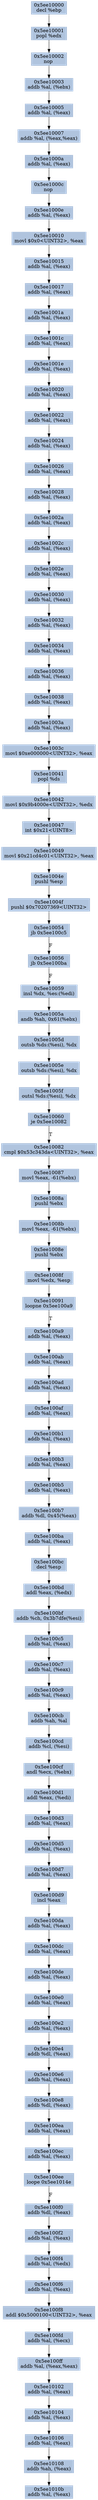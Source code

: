 digraph G {
node[shape=rectangle,style=filled,fillcolor=lightsteelblue,color=lightsteelblue]
bgcolor="transparent"
a0x5ee10000decl_ebp[label="0x5ee10000\ndecl %ebp"];
a0x5ee10001popl_edx[label="0x5ee10001\npopl %edx"];
a0x5ee10002nop_[label="0x5ee10002\nnop "];
a0x5ee10003addb_al_ebx_[label="0x5ee10003\naddb %al, (%ebx)"];
a0x5ee10005addb_al_eax_[label="0x5ee10005\naddb %al, (%eax)"];
a0x5ee10007addb_al_eaxeax_[label="0x5ee10007\naddb %al, (%eax,%eax)"];
a0x5ee1000aaddb_al_eax_[label="0x5ee1000a\naddb %al, (%eax)"];
a0x5ee1000cnop_[label="0x5ee1000c\nnop "];
a0x5ee1000eaddb_al_eax_[label="0x5ee1000e\naddb %al, (%eax)"];
a0x5ee10010movl_0x0UINT32_eax[label="0x5ee10010\nmovl $0x0<UINT32>, %eax"];
a0x5ee10015addb_al_eax_[label="0x5ee10015\naddb %al, (%eax)"];
a0x5ee10017addb_al_eax_[label="0x5ee10017\naddb %al, (%eax)"];
a0x5ee1001aaddb_al_eax_[label="0x5ee1001a\naddb %al, (%eax)"];
a0x5ee1001caddb_al_eax_[label="0x5ee1001c\naddb %al, (%eax)"];
a0x5ee1001eaddb_al_eax_[label="0x5ee1001e\naddb %al, (%eax)"];
a0x5ee10020addb_al_eax_[label="0x5ee10020\naddb %al, (%eax)"];
a0x5ee10022addb_al_eax_[label="0x5ee10022\naddb %al, (%eax)"];
a0x5ee10024addb_al_eax_[label="0x5ee10024\naddb %al, (%eax)"];
a0x5ee10026addb_al_eax_[label="0x5ee10026\naddb %al, (%eax)"];
a0x5ee10028addb_al_eax_[label="0x5ee10028\naddb %al, (%eax)"];
a0x5ee1002aaddb_al_eax_[label="0x5ee1002a\naddb %al, (%eax)"];
a0x5ee1002caddb_al_eax_[label="0x5ee1002c\naddb %al, (%eax)"];
a0x5ee1002eaddb_al_eax_[label="0x5ee1002e\naddb %al, (%eax)"];
a0x5ee10030addb_al_eax_[label="0x5ee10030\naddb %al, (%eax)"];
a0x5ee10032addb_al_eax_[label="0x5ee10032\naddb %al, (%eax)"];
a0x5ee10034addb_al_eax_[label="0x5ee10034\naddb %al, (%eax)"];
a0x5ee10036addb_al_eax_[label="0x5ee10036\naddb %al, (%eax)"];
a0x5ee10038addb_al_eax_[label="0x5ee10038\naddb %al, (%eax)"];
a0x5ee1003aaddb_al_eax_[label="0x5ee1003a\naddb %al, (%eax)"];
a0x5ee1003cmovl_0xe000000UINT32_eax[label="0x5ee1003c\nmovl $0xe000000<UINT32>, %eax"];
a0x5ee10041popl_ds[label="0x5ee10041\npopl %ds"];
a0x5ee10042movl_0x9b4000eUINT32_edx[label="0x5ee10042\nmovl $0x9b4000e<UINT32>, %edx"];
a0x5ee10047int_0x21UINT8[label="0x5ee10047\nint $0x21<UINT8>"];
a0x5ee10049movl_0x21cd4c01UINT32_eax[label="0x5ee10049\nmovl $0x21cd4c01<UINT32>, %eax"];
a0x5ee1004epushl_esp[label="0x5ee1004e\npushl %esp"];
a0x5ee1004fpushl_0x70207369UINT32[label="0x5ee1004f\npushl $0x70207369<UINT32>"];
a0x5ee10054jb_0x5ee100c5[label="0x5ee10054\njb 0x5ee100c5"];
a0x5ee10056jb_0x5ee100ba[label="0x5ee10056\njb 0x5ee100ba"];
a0x5ee10059insl_dx_es_edi_[label="0x5ee10059\ninsl %dx, %es:(%edi)"];
a0x5ee1005aandb_ah_0x61ebx_[label="0x5ee1005a\nandb %ah, 0x61(%ebx)"];
a0x5ee1005doutsb_ds_esi__dx[label="0x5ee1005d\noutsb %ds:(%esi), %dx"];
a0x5ee1005eoutsb_ds_esi__dx[label="0x5ee1005e\noutsb %ds:(%esi), %dx"];
a0x5ee1005foutsl_ds_esi__dx[label="0x5ee1005f\noutsl %ds:(%esi), %dx"];
a0x5ee10060je_0x5ee10082[label="0x5ee10060\nje 0x5ee10082"];
a0x5ee10082cmpl_0x53c343daUINT32_eax[label="0x5ee10082\ncmpl $0x53c343da<UINT32>, %eax"];
a0x5ee10087movl_eax__61ebx_[label="0x5ee10087\nmovl %eax, -61(%ebx)"];
a0x5ee1008apushl_ebx[label="0x5ee1008a\npushl %ebx"];
a0x5ee1008bmovl_eax__61ebx_[label="0x5ee1008b\nmovl %eax, -61(%ebx)"];
a0x5ee1008epushl_ebx[label="0x5ee1008e\npushl %ebx"];
a0x5ee1008fmovl_edx_esp[label="0x5ee1008f\nmovl %edx, %esp"];
a0x5ee10091loopne_0x5ee100a9[label="0x5ee10091\nloopne 0x5ee100a9"];
a0x5ee100a9addb_al_eax_[label="0x5ee100a9\naddb %al, (%eax)"];
a0x5ee100abaddb_al_eax_[label="0x5ee100ab\naddb %al, (%eax)"];
a0x5ee100adaddb_al_eax_[label="0x5ee100ad\naddb %al, (%eax)"];
a0x5ee100afaddb_al_eax_[label="0x5ee100af\naddb %al, (%eax)"];
a0x5ee100b1addb_al_eax_[label="0x5ee100b1\naddb %al, (%eax)"];
a0x5ee100b3addb_al_eax_[label="0x5ee100b3\naddb %al, (%eax)"];
a0x5ee100b5addb_al_eax_[label="0x5ee100b5\naddb %al, (%eax)"];
a0x5ee100b7addb_dl_0x45eax_[label="0x5ee100b7\naddb %dl, 0x45(%eax)"];
a0x5ee100baaddb_al_eax_[label="0x5ee100ba\naddb %al, (%eax)"];
a0x5ee100bcdecl_esp[label="0x5ee100bc\ndecl %esp"];
a0x5ee100bdaddl_eax_edx_[label="0x5ee100bd\naddl %eax, (%edx)"];
a0x5ee100bfaddb_ch_0x3b7dfeesi_[label="0x5ee100bf\naddb %ch, 0x3b7dfe(%esi)"];
a0x5ee100c5addb_al_eax_[label="0x5ee100c5\naddb %al, (%eax)"];
a0x5ee100c7addb_al_eax_[label="0x5ee100c7\naddb %al, (%eax)"];
a0x5ee100c9addb_al_eax_[label="0x5ee100c9\naddb %al, (%eax)"];
a0x5ee100cbaddb_ah_al[label="0x5ee100cb\naddb %ah, %al"];
a0x5ee100cdaddb_cl_esi_[label="0x5ee100cd\naddb %cl, (%esi)"];
a0x5ee100cfandl_ecx_ebx_[label="0x5ee100cf\nandl %ecx, (%ebx)"];
a0x5ee100d1addl_eax_edi_[label="0x5ee100d1\naddl %eax, (%edi)"];
a0x5ee100d3addb_al_eax_[label="0x5ee100d3\naddb %al, (%eax)"];
a0x5ee100d5addb_al_eax_[label="0x5ee100d5\naddb %al, (%eax)"];
a0x5ee100d7addb_al_eax_[label="0x5ee100d7\naddb %al, (%eax)"];
a0x5ee100d9incl_eax[label="0x5ee100d9\nincl %eax"];
a0x5ee100daaddb_al_eax_[label="0x5ee100da\naddb %al, (%eax)"];
a0x5ee100dcaddb_al_eax_[label="0x5ee100dc\naddb %al, (%eax)"];
a0x5ee100deaddb_al_eax_[label="0x5ee100de\naddb %al, (%eax)"];
a0x5ee100e0addb_al_eax_[label="0x5ee100e0\naddb %al, (%eax)"];
a0x5ee100e2addb_al_eax_[label="0x5ee100e2\naddb %al, (%eax)"];
a0x5ee100e4addb_dl_eax_[label="0x5ee100e4\naddb %dl, (%eax)"];
a0x5ee100e6addb_al_eax_[label="0x5ee100e6\naddb %al, (%eax)"];
a0x5ee100e8addb_dl_eax_[label="0x5ee100e8\naddb %dl, (%eax)"];
a0x5ee100eaaddb_al_eax_[label="0x5ee100ea\naddb %al, (%eax)"];
a0x5ee100ecaddb_al_eax_[label="0x5ee100ec\naddb %al, (%eax)"];
a0x5ee100eeloope_0x5ee1014e[label="0x5ee100ee\nloope 0x5ee1014e"];
a0x5ee100f0addb_dl_eax_[label="0x5ee100f0\naddb %dl, (%eax)"];
a0x5ee100f2addb_al_eax_[label="0x5ee100f2\naddb %al, (%eax)"];
a0x5ee100f4addb_al_edx_[label="0x5ee100f4\naddb %al, (%edx)"];
a0x5ee100f6addb_al_eax_[label="0x5ee100f6\naddb %al, (%eax)"];
a0x5ee100f8addl_0x5000100UINT32_eax[label="0x5ee100f8\naddl $0x5000100<UINT32>, %eax"];
a0x5ee100fdaddb_al_ecx_[label="0x5ee100fd\naddb %al, (%ecx)"];
a0x5ee100ffaddb_al_eaxeax_[label="0x5ee100ff\naddb %al, (%eax,%eax)"];
a0x5ee10102addb_al_eax_[label="0x5ee10102\naddb %al, (%eax)"];
a0x5ee10104addb_al_eax_[label="0x5ee10104\naddb %al, (%eax)"];
a0x5ee10106addb_al_eax_[label="0x5ee10106\naddb %al, (%eax)"];
a0x5ee10108addb_ah_eax_[label="0x5ee10108\naddb %ah, (%eax)"];
a0x5ee1010baddb_al_eax_[label="0x5ee1010b\naddb %al, (%eax)"];
a0x5ee10000decl_ebp -> a0x5ee10001popl_edx [color="#000000"];
a0x5ee10001popl_edx -> a0x5ee10002nop_ [color="#000000"];
a0x5ee10002nop_ -> a0x5ee10003addb_al_ebx_ [color="#000000"];
a0x5ee10003addb_al_ebx_ -> a0x5ee10005addb_al_eax_ [color="#000000"];
a0x5ee10005addb_al_eax_ -> a0x5ee10007addb_al_eaxeax_ [color="#000000"];
a0x5ee10007addb_al_eaxeax_ -> a0x5ee1000aaddb_al_eax_ [color="#000000"];
a0x5ee1000aaddb_al_eax_ -> a0x5ee1000cnop_ [color="#000000"];
a0x5ee1000cnop_ -> a0x5ee1000eaddb_al_eax_ [color="#000000"];
a0x5ee1000eaddb_al_eax_ -> a0x5ee10010movl_0x0UINT32_eax [color="#000000"];
a0x5ee10010movl_0x0UINT32_eax -> a0x5ee10015addb_al_eax_ [color="#000000"];
a0x5ee10015addb_al_eax_ -> a0x5ee10017addb_al_eax_ [color="#000000"];
a0x5ee10017addb_al_eax_ -> a0x5ee1001aaddb_al_eax_ [color="#000000"];
a0x5ee1001aaddb_al_eax_ -> a0x5ee1001caddb_al_eax_ [color="#000000"];
a0x5ee1001caddb_al_eax_ -> a0x5ee1001eaddb_al_eax_ [color="#000000"];
a0x5ee1001eaddb_al_eax_ -> a0x5ee10020addb_al_eax_ [color="#000000"];
a0x5ee10020addb_al_eax_ -> a0x5ee10022addb_al_eax_ [color="#000000"];
a0x5ee10022addb_al_eax_ -> a0x5ee10024addb_al_eax_ [color="#000000"];
a0x5ee10024addb_al_eax_ -> a0x5ee10026addb_al_eax_ [color="#000000"];
a0x5ee10026addb_al_eax_ -> a0x5ee10028addb_al_eax_ [color="#000000"];
a0x5ee10028addb_al_eax_ -> a0x5ee1002aaddb_al_eax_ [color="#000000"];
a0x5ee1002aaddb_al_eax_ -> a0x5ee1002caddb_al_eax_ [color="#000000"];
a0x5ee1002caddb_al_eax_ -> a0x5ee1002eaddb_al_eax_ [color="#000000"];
a0x5ee1002eaddb_al_eax_ -> a0x5ee10030addb_al_eax_ [color="#000000"];
a0x5ee10030addb_al_eax_ -> a0x5ee10032addb_al_eax_ [color="#000000"];
a0x5ee10032addb_al_eax_ -> a0x5ee10034addb_al_eax_ [color="#000000"];
a0x5ee10034addb_al_eax_ -> a0x5ee10036addb_al_eax_ [color="#000000"];
a0x5ee10036addb_al_eax_ -> a0x5ee10038addb_al_eax_ [color="#000000"];
a0x5ee10038addb_al_eax_ -> a0x5ee1003aaddb_al_eax_ [color="#000000"];
a0x5ee1003aaddb_al_eax_ -> a0x5ee1003cmovl_0xe000000UINT32_eax [color="#000000"];
a0x5ee1003cmovl_0xe000000UINT32_eax -> a0x5ee10041popl_ds [color="#000000"];
a0x5ee10041popl_ds -> a0x5ee10042movl_0x9b4000eUINT32_edx [color="#000000"];
a0x5ee10042movl_0x9b4000eUINT32_edx -> a0x5ee10047int_0x21UINT8 [color="#000000"];
a0x5ee10047int_0x21UINT8 -> a0x5ee10049movl_0x21cd4c01UINT32_eax [color="#000000"];
a0x5ee10049movl_0x21cd4c01UINT32_eax -> a0x5ee1004epushl_esp [color="#000000"];
a0x5ee1004epushl_esp -> a0x5ee1004fpushl_0x70207369UINT32 [color="#000000"];
a0x5ee1004fpushl_0x70207369UINT32 -> a0x5ee10054jb_0x5ee100c5 [color="#000000"];
a0x5ee10054jb_0x5ee100c5 -> a0x5ee10056jb_0x5ee100ba [color="#000000",label="F"];
a0x5ee10056jb_0x5ee100ba -> a0x5ee10059insl_dx_es_edi_ [color="#000000",label="F"];
a0x5ee10059insl_dx_es_edi_ -> a0x5ee1005aandb_ah_0x61ebx_ [color="#000000"];
a0x5ee1005aandb_ah_0x61ebx_ -> a0x5ee1005doutsb_ds_esi__dx [color="#000000"];
a0x5ee1005doutsb_ds_esi__dx -> a0x5ee1005eoutsb_ds_esi__dx [color="#000000"];
a0x5ee1005eoutsb_ds_esi__dx -> a0x5ee1005foutsl_ds_esi__dx [color="#000000"];
a0x5ee1005foutsl_ds_esi__dx -> a0x5ee10060je_0x5ee10082 [color="#000000"];
a0x5ee10060je_0x5ee10082 -> a0x5ee10082cmpl_0x53c343daUINT32_eax [color="#000000",label="T"];
a0x5ee10082cmpl_0x53c343daUINT32_eax -> a0x5ee10087movl_eax__61ebx_ [color="#000000"];
a0x5ee10087movl_eax__61ebx_ -> a0x5ee1008apushl_ebx [color="#000000"];
a0x5ee1008apushl_ebx -> a0x5ee1008bmovl_eax__61ebx_ [color="#000000"];
a0x5ee1008bmovl_eax__61ebx_ -> a0x5ee1008epushl_ebx [color="#000000"];
a0x5ee1008epushl_ebx -> a0x5ee1008fmovl_edx_esp [color="#000000"];
a0x5ee1008fmovl_edx_esp -> a0x5ee10091loopne_0x5ee100a9 [color="#000000"];
a0x5ee10091loopne_0x5ee100a9 -> a0x5ee100a9addb_al_eax_ [color="#000000",label="T"];
a0x5ee100a9addb_al_eax_ -> a0x5ee100abaddb_al_eax_ [color="#000000"];
a0x5ee100abaddb_al_eax_ -> a0x5ee100adaddb_al_eax_ [color="#000000"];
a0x5ee100adaddb_al_eax_ -> a0x5ee100afaddb_al_eax_ [color="#000000"];
a0x5ee100afaddb_al_eax_ -> a0x5ee100b1addb_al_eax_ [color="#000000"];
a0x5ee100b1addb_al_eax_ -> a0x5ee100b3addb_al_eax_ [color="#000000"];
a0x5ee100b3addb_al_eax_ -> a0x5ee100b5addb_al_eax_ [color="#000000"];
a0x5ee100b5addb_al_eax_ -> a0x5ee100b7addb_dl_0x45eax_ [color="#000000"];
a0x5ee100b7addb_dl_0x45eax_ -> a0x5ee100baaddb_al_eax_ [color="#000000"];
a0x5ee100baaddb_al_eax_ -> a0x5ee100bcdecl_esp [color="#000000"];
a0x5ee100bcdecl_esp -> a0x5ee100bdaddl_eax_edx_ [color="#000000"];
a0x5ee100bdaddl_eax_edx_ -> a0x5ee100bfaddb_ch_0x3b7dfeesi_ [color="#000000"];
a0x5ee100bfaddb_ch_0x3b7dfeesi_ -> a0x5ee100c5addb_al_eax_ [color="#000000"];
a0x5ee100c5addb_al_eax_ -> a0x5ee100c7addb_al_eax_ [color="#000000"];
a0x5ee100c7addb_al_eax_ -> a0x5ee100c9addb_al_eax_ [color="#000000"];
a0x5ee100c9addb_al_eax_ -> a0x5ee100cbaddb_ah_al [color="#000000"];
a0x5ee100cbaddb_ah_al -> a0x5ee100cdaddb_cl_esi_ [color="#000000"];
a0x5ee100cdaddb_cl_esi_ -> a0x5ee100cfandl_ecx_ebx_ [color="#000000"];
a0x5ee100cfandl_ecx_ebx_ -> a0x5ee100d1addl_eax_edi_ [color="#000000"];
a0x5ee100d1addl_eax_edi_ -> a0x5ee100d3addb_al_eax_ [color="#000000"];
a0x5ee100d3addb_al_eax_ -> a0x5ee100d5addb_al_eax_ [color="#000000"];
a0x5ee100d5addb_al_eax_ -> a0x5ee100d7addb_al_eax_ [color="#000000"];
a0x5ee100d7addb_al_eax_ -> a0x5ee100d9incl_eax [color="#000000"];
a0x5ee100d9incl_eax -> a0x5ee100daaddb_al_eax_ [color="#000000"];
a0x5ee100daaddb_al_eax_ -> a0x5ee100dcaddb_al_eax_ [color="#000000"];
a0x5ee100dcaddb_al_eax_ -> a0x5ee100deaddb_al_eax_ [color="#000000"];
a0x5ee100deaddb_al_eax_ -> a0x5ee100e0addb_al_eax_ [color="#000000"];
a0x5ee100e0addb_al_eax_ -> a0x5ee100e2addb_al_eax_ [color="#000000"];
a0x5ee100e2addb_al_eax_ -> a0x5ee100e4addb_dl_eax_ [color="#000000"];
a0x5ee100e4addb_dl_eax_ -> a0x5ee100e6addb_al_eax_ [color="#000000"];
a0x5ee100e6addb_al_eax_ -> a0x5ee100e8addb_dl_eax_ [color="#000000"];
a0x5ee100e8addb_dl_eax_ -> a0x5ee100eaaddb_al_eax_ [color="#000000"];
a0x5ee100eaaddb_al_eax_ -> a0x5ee100ecaddb_al_eax_ [color="#000000"];
a0x5ee100ecaddb_al_eax_ -> a0x5ee100eeloope_0x5ee1014e [color="#000000"];
a0x5ee100eeloope_0x5ee1014e -> a0x5ee100f0addb_dl_eax_ [color="#000000",label="F"];
a0x5ee100f0addb_dl_eax_ -> a0x5ee100f2addb_al_eax_ [color="#000000"];
a0x5ee100f2addb_al_eax_ -> a0x5ee100f4addb_al_edx_ [color="#000000"];
a0x5ee100f4addb_al_edx_ -> a0x5ee100f6addb_al_eax_ [color="#000000"];
a0x5ee100f6addb_al_eax_ -> a0x5ee100f8addl_0x5000100UINT32_eax [color="#000000"];
a0x5ee100f8addl_0x5000100UINT32_eax -> a0x5ee100fdaddb_al_ecx_ [color="#000000"];
a0x5ee100fdaddb_al_ecx_ -> a0x5ee100ffaddb_al_eaxeax_ [color="#000000"];
a0x5ee100ffaddb_al_eaxeax_ -> a0x5ee10102addb_al_eax_ [color="#000000"];
a0x5ee10102addb_al_eax_ -> a0x5ee10104addb_al_eax_ [color="#000000"];
a0x5ee10104addb_al_eax_ -> a0x5ee10106addb_al_eax_ [color="#000000"];
a0x5ee10106addb_al_eax_ -> a0x5ee10108addb_ah_eax_ [color="#000000"];
a0x5ee10108addb_ah_eax_ -> a0x5ee1010baddb_al_eax_ [color="#000000"];
}
